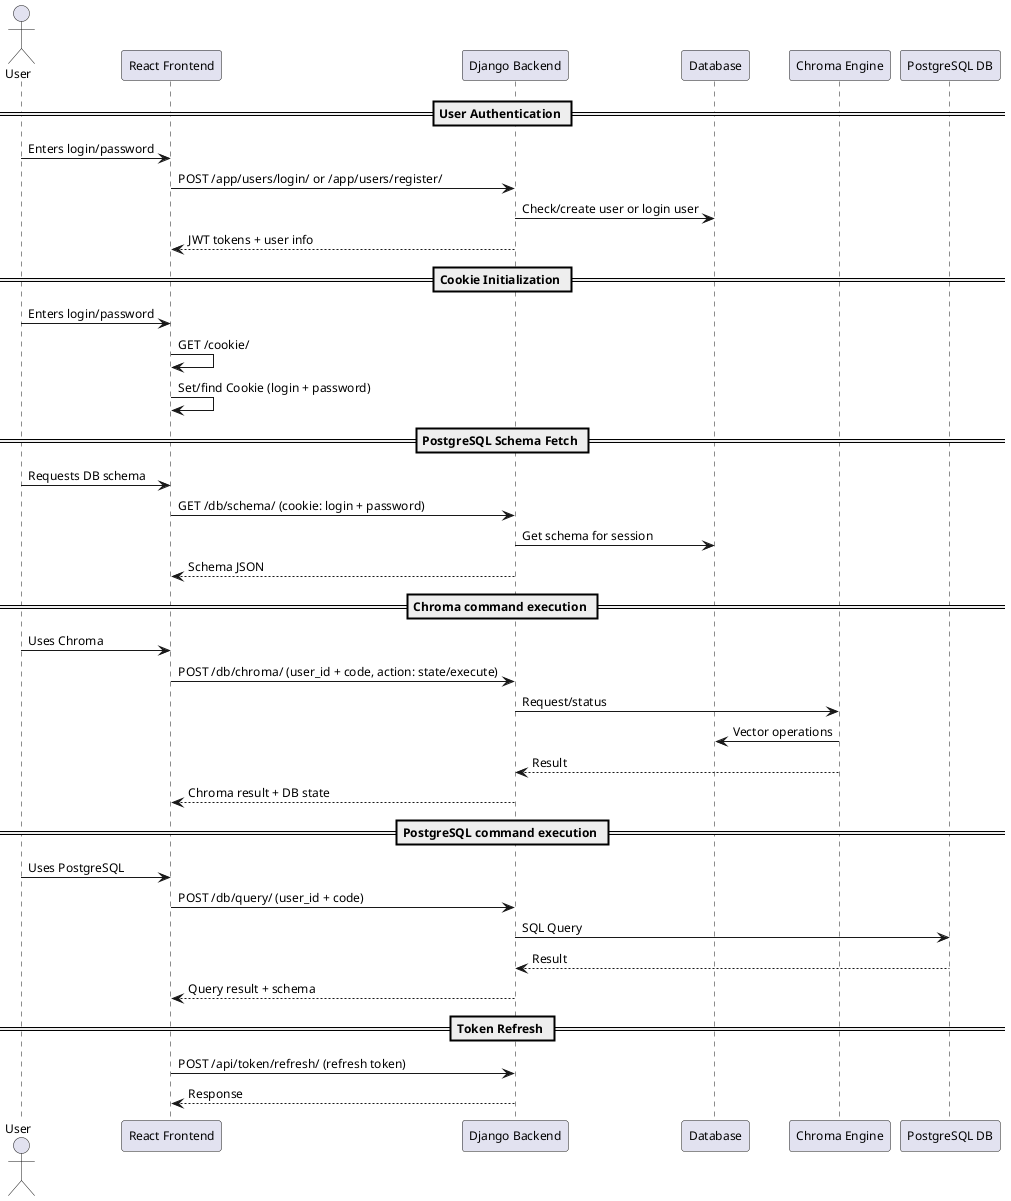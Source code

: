 @startuml
skinparam defaultFontSize 12
actor User
participant "React Frontend" as FE
participant "Django Backend" as BE
participant "Database" as DB

== User Authentication ==
User -> FE : Enters login/password
FE -> BE : POST /app/users/login/ or /app/users/register/
BE -> DB : Check/create user or login user
BE --> FE : JWT tokens + user info

== Cookie Initialization ==
User -> FE : Enters login/password
FE -> FE : GET /cookie/
FE -> FE : Set/find Cookie (login + password)

== PostgreSQL Schema Fetch ==
User -> FE : Requests DB schema
FE -> BE : GET /db/schema/ (cookie: login + password)
BE -> DB : Get schema for session
BE --> FE : Schema JSON

== Chroma command execution ==
User -> FE : Uses Chroma
FE -> BE : POST /db/chroma/ (user_id + code, action: state/execute)
BE -> "Chroma Engine" : Request/status
"Chroma Engine" -> DB : Vector operations
"Chroma Engine" --> BE : Result
BE --> FE : Chroma result + DB state

== PostgreSQL command execution ==
User -> FE : Uses PostgreSQL
FE -> BE : POST /db/query/ (user_id + code)
BE -> "PostgreSQL DB" : SQL Query
"PostgreSQL DB" --> BE : Result
BE --> FE : Query result + schema

== Token Refresh ==
FE -> BE : POST /api/token/refresh/ (refresh token)
BE --> FE : Response

@enduml
